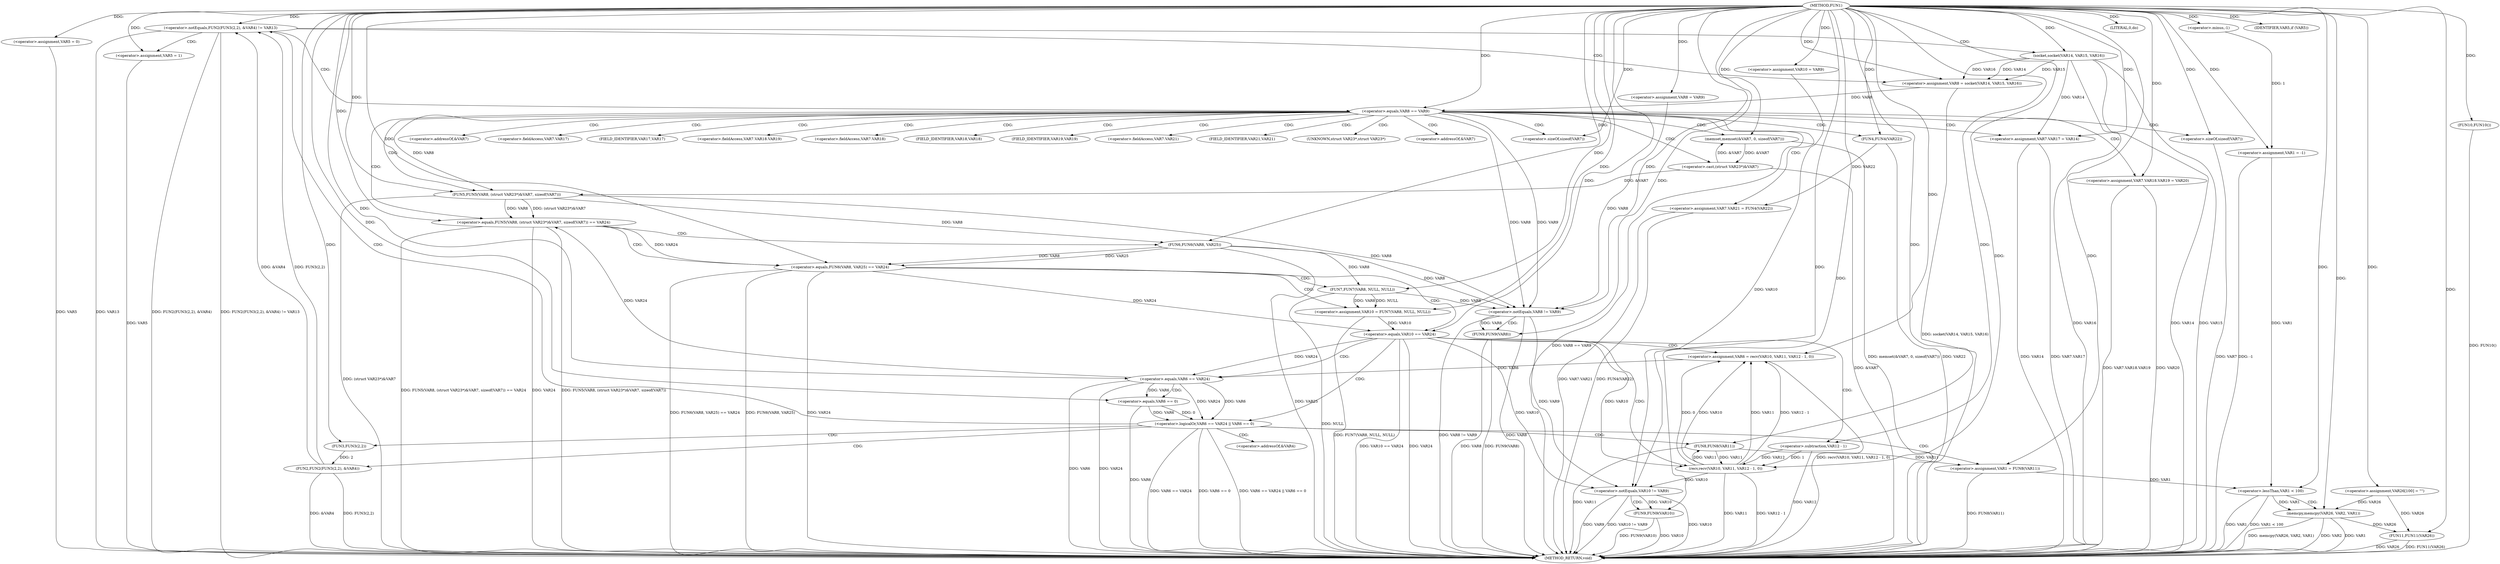 digraph FUN1 {  
"1000100" [label = "(METHOD,FUN1)" ]
"1000270" [label = "(METHOD_RETURN,void)" ]
"1000103" [label = "(<operator>.assignment,VAR1 = -1)" ]
"1000105" [label = "(<operator>.minus,-1)" ]
"1000112" [label = "(<operator>.assignment,VAR5 = 0)" ]
"1000118" [label = "(<operator>.assignment,VAR8 = VAR9)" ]
"1000122" [label = "(<operator>.assignment,VAR10 = VAR9)" ]
"1000129" [label = "(<operator>.notEquals,FUN2(FUN3(2,2), &VAR4) != VAR13)" ]
"1000130" [label = "(FUN2,FUN2(FUN3(2,2), &VAR4))" ]
"1000131" [label = "(FUN3,FUN3(2,2))" ]
"1000139" [label = "(<operator>.assignment,VAR5 = 1)" ]
"1000142" [label = "(<operator>.assignment,VAR8 = socket(VAR14, VAR15, VAR16))" ]
"1000144" [label = "(socket,socket(VAR14, VAR15, VAR16))" ]
"1000149" [label = "(<operator>.equals,VAR8 == VAR9)" ]
"1000154" [label = "(memset,memset(&VAR7, 0, sizeof(VAR7)))" ]
"1000158" [label = "(<operator>.sizeOf,sizeof(VAR7))" ]
"1000160" [label = "(<operator>.assignment,VAR7.VAR17 = VAR14)" ]
"1000165" [label = "(<operator>.assignment,VAR7.VAR18.VAR19 = VAR20)" ]
"1000172" [label = "(<operator>.assignment,VAR7.VAR21 = FUN4(VAR22))" ]
"1000176" [label = "(FUN4,FUN4(VAR22))" ]
"1000179" [label = "(<operator>.equals,FUN5(VAR8, (struct VAR23*)&VAR7, sizeof(VAR7)) == VAR24)" ]
"1000180" [label = "(FUN5,FUN5(VAR8, (struct VAR23*)&VAR7, sizeof(VAR7)))" ]
"1000182" [label = "(<operator>.cast,(struct VAR23*)&VAR7)" ]
"1000186" [label = "(<operator>.sizeOf,sizeof(VAR7))" ]
"1000192" [label = "(<operator>.equals,FUN6(VAR8, VAR25) == VAR24)" ]
"1000193" [label = "(FUN6,FUN6(VAR8, VAR25))" ]
"1000199" [label = "(<operator>.assignment,VAR10 = FUN7(VAR8, NULL, NULL))" ]
"1000201" [label = "(FUN7,FUN7(VAR8, NULL, NULL))" ]
"1000206" [label = "(<operator>.equals,VAR10 == VAR24)" ]
"1000211" [label = "(<operator>.assignment,VAR6 = recv(VAR10, VAR11, VAR12 - 1, 0))" ]
"1000213" [label = "(recv,recv(VAR10, VAR11, VAR12 - 1, 0))" ]
"1000216" [label = "(<operator>.subtraction,VAR12 - 1)" ]
"1000221" [label = "(<operator>.logicalOr,VAR6 == VAR24 || VAR6 == 0)" ]
"1000222" [label = "(<operator>.equals,VAR6 == VAR24)" ]
"1000225" [label = "(<operator>.equals,VAR6 == 0)" ]
"1000230" [label = "(<operator>.assignment,VAR1 = FUN8(VAR11))" ]
"1000232" [label = "(FUN8,FUN8(VAR11))" ]
"1000234" [label = "(LITERAL,0,do)" ]
"1000236" [label = "(<operator>.notEquals,VAR8 != VAR9)" ]
"1000240" [label = "(FUN9,FUN9(VAR8))" ]
"1000243" [label = "(<operator>.notEquals,VAR10 != VAR9)" ]
"1000247" [label = "(FUN9,FUN9(VAR10))" ]
"1000250" [label = "(IDENTIFIER,VAR5,if (VAR5))" ]
"1000252" [label = "(FUN10,FUN10())" ]
"1000256" [label = "(<operator>.assignment,VAR26[100] = \"\")" ]
"1000260" [label = "(<operator>.lessThan,VAR1 < 100)" ]
"1000264" [label = "(memcpy,memcpy(VAR26, VAR2, VAR1))" ]
"1000268" [label = "(FUN11,FUN11(VAR26))" ]
"1000134" [label = "(<operator>.addressOf,&VAR4)" ]
"1000155" [label = "(<operator>.addressOf,&VAR7)" ]
"1000161" [label = "(<operator>.fieldAccess,VAR7.VAR17)" ]
"1000163" [label = "(FIELD_IDENTIFIER,VAR17,VAR17)" ]
"1000166" [label = "(<operator>.fieldAccess,VAR7.VAR18.VAR19)" ]
"1000167" [label = "(<operator>.fieldAccess,VAR7.VAR18)" ]
"1000169" [label = "(FIELD_IDENTIFIER,VAR18,VAR18)" ]
"1000170" [label = "(FIELD_IDENTIFIER,VAR19,VAR19)" ]
"1000173" [label = "(<operator>.fieldAccess,VAR7.VAR21)" ]
"1000175" [label = "(FIELD_IDENTIFIER,VAR21,VAR21)" ]
"1000183" [label = "(UNKNOWN,struct VAR23*,struct VAR23*)" ]
"1000184" [label = "(<operator>.addressOf,&VAR7)" ]
  "1000213" -> "1000270"  [ label = "DDG: VAR12 - 1"] 
  "1000179" -> "1000270"  [ label = "DDG: FUN5(VAR8, (struct VAR23*)&VAR7, sizeof(VAR7)) == VAR24"] 
  "1000264" -> "1000270"  [ label = "DDG: VAR2"] 
  "1000154" -> "1000270"  [ label = "DDG: memset(&VAR7, 0, sizeof(VAR7))"] 
  "1000260" -> "1000270"  [ label = "DDG: VAR1"] 
  "1000180" -> "1000270"  [ label = "DDG: (struct VAR23*)&VAR7"] 
  "1000179" -> "1000270"  [ label = "DDG: VAR24"] 
  "1000247" -> "1000270"  [ label = "DDG: VAR10"] 
  "1000129" -> "1000270"  [ label = "DDG: FUN2(FUN3(2,2), &VAR4)"] 
  "1000160" -> "1000270"  [ label = "DDG: VAR14"] 
  "1000260" -> "1000270"  [ label = "DDG: VAR1 < 100"] 
  "1000186" -> "1000270"  [ label = "DDG: VAR7"] 
  "1000221" -> "1000270"  [ label = "DDG: VAR6 == 0"] 
  "1000221" -> "1000270"  [ label = "DDG: VAR6 == VAR24 || VAR6 == 0"] 
  "1000199" -> "1000270"  [ label = "DDG: FUN7(VAR8, NULL, NULL)"] 
  "1000222" -> "1000270"  [ label = "DDG: VAR6"] 
  "1000236" -> "1000270"  [ label = "DDG: VAR8"] 
  "1000236" -> "1000270"  [ label = "DDG: VAR8 != VAR9"] 
  "1000232" -> "1000270"  [ label = "DDG: VAR11"] 
  "1000103" -> "1000270"  [ label = "DDG: -1"] 
  "1000225" -> "1000270"  [ label = "DDG: VAR6"] 
  "1000240" -> "1000270"  [ label = "DDG: FUN9(VAR8)"] 
  "1000216" -> "1000270"  [ label = "DDG: VAR12"] 
  "1000206" -> "1000270"  [ label = "DDG: VAR10 == VAR24"] 
  "1000139" -> "1000270"  [ label = "DDG: VAR5"] 
  "1000193" -> "1000270"  [ label = "DDG: VAR25"] 
  "1000182" -> "1000270"  [ label = "DDG: &VAR7"] 
  "1000268" -> "1000270"  [ label = "DDG: VAR26"] 
  "1000165" -> "1000270"  [ label = "DDG: VAR7.VAR18.VAR19"] 
  "1000268" -> "1000270"  [ label = "DDG: FUN11(VAR26)"] 
  "1000252" -> "1000270"  [ label = "DDG: FUN10()"] 
  "1000129" -> "1000270"  [ label = "DDG: FUN2(FUN3(2,2), &VAR4) != VAR13"] 
  "1000142" -> "1000270"  [ label = "DDG: socket(VAR14, VAR15, VAR16)"] 
  "1000264" -> "1000270"  [ label = "DDG: VAR1"] 
  "1000130" -> "1000270"  [ label = "DDG: &VAR4"] 
  "1000179" -> "1000270"  [ label = "DDG: FUN5(VAR8, (struct VAR23*)&VAR7, sizeof(VAR7))"] 
  "1000264" -> "1000270"  [ label = "DDG: memcpy(VAR26, VAR2, VAR1)"] 
  "1000201" -> "1000270"  [ label = "DDG: NULL"] 
  "1000221" -> "1000270"  [ label = "DDG: VAR6 == VAR24"] 
  "1000206" -> "1000270"  [ label = "DDG: VAR24"] 
  "1000149" -> "1000270"  [ label = "DDG: VAR8 == VAR9"] 
  "1000172" -> "1000270"  [ label = "DDG: FUN4(VAR22)"] 
  "1000230" -> "1000270"  [ label = "DDG: FUN8(VAR11)"] 
  "1000211" -> "1000270"  [ label = "DDG: recv(VAR10, VAR11, VAR12 - 1, 0)"] 
  "1000192" -> "1000270"  [ label = "DDG: FUN6(VAR8, VAR25)"] 
  "1000112" -> "1000270"  [ label = "DDG: VAR5"] 
  "1000172" -> "1000270"  [ label = "DDG: VAR7.VAR21"] 
  "1000129" -> "1000270"  [ label = "DDG: VAR13"] 
  "1000144" -> "1000270"  [ label = "DDG: VAR14"] 
  "1000165" -> "1000270"  [ label = "DDG: VAR20"] 
  "1000213" -> "1000270"  [ label = "DDG: VAR11"] 
  "1000176" -> "1000270"  [ label = "DDG: VAR22"] 
  "1000243" -> "1000270"  [ label = "DDG: VAR10"] 
  "1000243" -> "1000270"  [ label = "DDG: VAR9"] 
  "1000192" -> "1000270"  [ label = "DDG: VAR24"] 
  "1000144" -> "1000270"  [ label = "DDG: VAR15"] 
  "1000240" -> "1000270"  [ label = "DDG: VAR8"] 
  "1000144" -> "1000270"  [ label = "DDG: VAR16"] 
  "1000160" -> "1000270"  [ label = "DDG: VAR7.VAR17"] 
  "1000192" -> "1000270"  [ label = "DDG: FUN6(VAR8, VAR25) == VAR24"] 
  "1000243" -> "1000270"  [ label = "DDG: VAR10 != VAR9"] 
  "1000247" -> "1000270"  [ label = "DDG: FUN9(VAR10)"] 
  "1000222" -> "1000270"  [ label = "DDG: VAR24"] 
  "1000130" -> "1000270"  [ label = "DDG: FUN3(2,2)"] 
  "1000105" -> "1000103"  [ label = "DDG: 1"] 
  "1000100" -> "1000103"  [ label = "DDG: "] 
  "1000100" -> "1000105"  [ label = "DDG: "] 
  "1000100" -> "1000112"  [ label = "DDG: "] 
  "1000100" -> "1000118"  [ label = "DDG: "] 
  "1000100" -> "1000122"  [ label = "DDG: "] 
  "1000130" -> "1000129"  [ label = "DDG: FUN3(2,2)"] 
  "1000130" -> "1000129"  [ label = "DDG: &VAR4"] 
  "1000131" -> "1000130"  [ label = "DDG: 2"] 
  "1000100" -> "1000131"  [ label = "DDG: "] 
  "1000100" -> "1000129"  [ label = "DDG: "] 
  "1000100" -> "1000139"  [ label = "DDG: "] 
  "1000144" -> "1000142"  [ label = "DDG: VAR14"] 
  "1000144" -> "1000142"  [ label = "DDG: VAR15"] 
  "1000144" -> "1000142"  [ label = "DDG: VAR16"] 
  "1000100" -> "1000142"  [ label = "DDG: "] 
  "1000100" -> "1000144"  [ label = "DDG: "] 
  "1000142" -> "1000149"  [ label = "DDG: VAR8"] 
  "1000100" -> "1000149"  [ label = "DDG: "] 
  "1000182" -> "1000154"  [ label = "DDG: &VAR7"] 
  "1000100" -> "1000154"  [ label = "DDG: "] 
  "1000100" -> "1000158"  [ label = "DDG: "] 
  "1000144" -> "1000160"  [ label = "DDG: VAR14"] 
  "1000100" -> "1000160"  [ label = "DDG: "] 
  "1000100" -> "1000165"  [ label = "DDG: "] 
  "1000176" -> "1000172"  [ label = "DDG: VAR22"] 
  "1000100" -> "1000176"  [ label = "DDG: "] 
  "1000180" -> "1000179"  [ label = "DDG: VAR8"] 
  "1000180" -> "1000179"  [ label = "DDG: (struct VAR23*)&VAR7"] 
  "1000149" -> "1000180"  [ label = "DDG: VAR8"] 
  "1000100" -> "1000180"  [ label = "DDG: "] 
  "1000182" -> "1000180"  [ label = "DDG: &VAR7"] 
  "1000154" -> "1000182"  [ label = "DDG: &VAR7"] 
  "1000100" -> "1000186"  [ label = "DDG: "] 
  "1000222" -> "1000179"  [ label = "DDG: VAR24"] 
  "1000100" -> "1000179"  [ label = "DDG: "] 
  "1000193" -> "1000192"  [ label = "DDG: VAR8"] 
  "1000193" -> "1000192"  [ label = "DDG: VAR25"] 
  "1000180" -> "1000193"  [ label = "DDG: VAR8"] 
  "1000100" -> "1000193"  [ label = "DDG: "] 
  "1000179" -> "1000192"  [ label = "DDG: VAR24"] 
  "1000100" -> "1000192"  [ label = "DDG: "] 
  "1000201" -> "1000199"  [ label = "DDG: VAR8"] 
  "1000201" -> "1000199"  [ label = "DDG: NULL"] 
  "1000100" -> "1000199"  [ label = "DDG: "] 
  "1000193" -> "1000201"  [ label = "DDG: VAR8"] 
  "1000100" -> "1000201"  [ label = "DDG: "] 
  "1000199" -> "1000206"  [ label = "DDG: VAR10"] 
  "1000100" -> "1000206"  [ label = "DDG: "] 
  "1000192" -> "1000206"  [ label = "DDG: VAR24"] 
  "1000213" -> "1000211"  [ label = "DDG: VAR10"] 
  "1000213" -> "1000211"  [ label = "DDG: VAR11"] 
  "1000213" -> "1000211"  [ label = "DDG: VAR12 - 1"] 
  "1000213" -> "1000211"  [ label = "DDG: 0"] 
  "1000100" -> "1000211"  [ label = "DDG: "] 
  "1000206" -> "1000213"  [ label = "DDG: VAR10"] 
  "1000100" -> "1000213"  [ label = "DDG: "] 
  "1000232" -> "1000213"  [ label = "DDG: VAR11"] 
  "1000216" -> "1000213"  [ label = "DDG: VAR12"] 
  "1000216" -> "1000213"  [ label = "DDG: 1"] 
  "1000100" -> "1000216"  [ label = "DDG: "] 
  "1000222" -> "1000221"  [ label = "DDG: VAR6"] 
  "1000222" -> "1000221"  [ label = "DDG: VAR24"] 
  "1000211" -> "1000222"  [ label = "DDG: VAR6"] 
  "1000100" -> "1000222"  [ label = "DDG: "] 
  "1000206" -> "1000222"  [ label = "DDG: VAR24"] 
  "1000225" -> "1000221"  [ label = "DDG: VAR6"] 
  "1000225" -> "1000221"  [ label = "DDG: 0"] 
  "1000222" -> "1000225"  [ label = "DDG: VAR6"] 
  "1000100" -> "1000225"  [ label = "DDG: "] 
  "1000232" -> "1000230"  [ label = "DDG: VAR11"] 
  "1000100" -> "1000230"  [ label = "DDG: "] 
  "1000213" -> "1000232"  [ label = "DDG: VAR11"] 
  "1000100" -> "1000232"  [ label = "DDG: "] 
  "1000100" -> "1000234"  [ label = "DDG: "] 
  "1000193" -> "1000236"  [ label = "DDG: VAR8"] 
  "1000180" -> "1000236"  [ label = "DDG: VAR8"] 
  "1000149" -> "1000236"  [ label = "DDG: VAR8"] 
  "1000118" -> "1000236"  [ label = "DDG: VAR8"] 
  "1000201" -> "1000236"  [ label = "DDG: VAR8"] 
  "1000100" -> "1000236"  [ label = "DDG: "] 
  "1000149" -> "1000236"  [ label = "DDG: VAR9"] 
  "1000236" -> "1000240"  [ label = "DDG: VAR8"] 
  "1000100" -> "1000240"  [ label = "DDG: "] 
  "1000213" -> "1000243"  [ label = "DDG: VAR10"] 
  "1000122" -> "1000243"  [ label = "DDG: VAR10"] 
  "1000206" -> "1000243"  [ label = "DDG: VAR10"] 
  "1000100" -> "1000243"  [ label = "DDG: "] 
  "1000236" -> "1000243"  [ label = "DDG: VAR9"] 
  "1000243" -> "1000247"  [ label = "DDG: VAR10"] 
  "1000100" -> "1000247"  [ label = "DDG: "] 
  "1000100" -> "1000250"  [ label = "DDG: "] 
  "1000100" -> "1000252"  [ label = "DDG: "] 
  "1000100" -> "1000256"  [ label = "DDG: "] 
  "1000103" -> "1000260"  [ label = "DDG: VAR1"] 
  "1000230" -> "1000260"  [ label = "DDG: VAR1"] 
  "1000100" -> "1000260"  [ label = "DDG: "] 
  "1000256" -> "1000264"  [ label = "DDG: VAR26"] 
  "1000100" -> "1000264"  [ label = "DDG: "] 
  "1000260" -> "1000264"  [ label = "DDG: VAR1"] 
  "1000264" -> "1000268"  [ label = "DDG: VAR26"] 
  "1000256" -> "1000268"  [ label = "DDG: VAR26"] 
  "1000100" -> "1000268"  [ label = "DDG: "] 
  "1000129" -> "1000142"  [ label = "CDG: "] 
  "1000129" -> "1000139"  [ label = "CDG: "] 
  "1000129" -> "1000144"  [ label = "CDG: "] 
  "1000129" -> "1000149"  [ label = "CDG: "] 
  "1000149" -> "1000161"  [ label = "CDG: "] 
  "1000149" -> "1000182"  [ label = "CDG: "] 
  "1000149" -> "1000166"  [ label = "CDG: "] 
  "1000149" -> "1000180"  [ label = "CDG: "] 
  "1000149" -> "1000183"  [ label = "CDG: "] 
  "1000149" -> "1000165"  [ label = "CDG: "] 
  "1000149" -> "1000167"  [ label = "CDG: "] 
  "1000149" -> "1000175"  [ label = "CDG: "] 
  "1000149" -> "1000154"  [ label = "CDG: "] 
  "1000149" -> "1000160"  [ label = "CDG: "] 
  "1000149" -> "1000179"  [ label = "CDG: "] 
  "1000149" -> "1000176"  [ label = "CDG: "] 
  "1000149" -> "1000186"  [ label = "CDG: "] 
  "1000149" -> "1000172"  [ label = "CDG: "] 
  "1000149" -> "1000169"  [ label = "CDG: "] 
  "1000149" -> "1000163"  [ label = "CDG: "] 
  "1000149" -> "1000173"  [ label = "CDG: "] 
  "1000149" -> "1000158"  [ label = "CDG: "] 
  "1000149" -> "1000155"  [ label = "CDG: "] 
  "1000149" -> "1000170"  [ label = "CDG: "] 
  "1000149" -> "1000184"  [ label = "CDG: "] 
  "1000179" -> "1000192"  [ label = "CDG: "] 
  "1000179" -> "1000193"  [ label = "CDG: "] 
  "1000192" -> "1000199"  [ label = "CDG: "] 
  "1000192" -> "1000206"  [ label = "CDG: "] 
  "1000192" -> "1000201"  [ label = "CDG: "] 
  "1000206" -> "1000211"  [ label = "CDG: "] 
  "1000206" -> "1000221"  [ label = "CDG: "] 
  "1000206" -> "1000216"  [ label = "CDG: "] 
  "1000206" -> "1000222"  [ label = "CDG: "] 
  "1000206" -> "1000213"  [ label = "CDG: "] 
  "1000221" -> "1000232"  [ label = "CDG: "] 
  "1000221" -> "1000230"  [ label = "CDG: "] 
  "1000221" -> "1000130"  [ label = "CDG: "] 
  "1000221" -> "1000131"  [ label = "CDG: "] 
  "1000221" -> "1000129"  [ label = "CDG: "] 
  "1000221" -> "1000134"  [ label = "CDG: "] 
  "1000222" -> "1000225"  [ label = "CDG: "] 
  "1000236" -> "1000240"  [ label = "CDG: "] 
  "1000243" -> "1000247"  [ label = "CDG: "] 
  "1000260" -> "1000264"  [ label = "CDG: "] 
}
